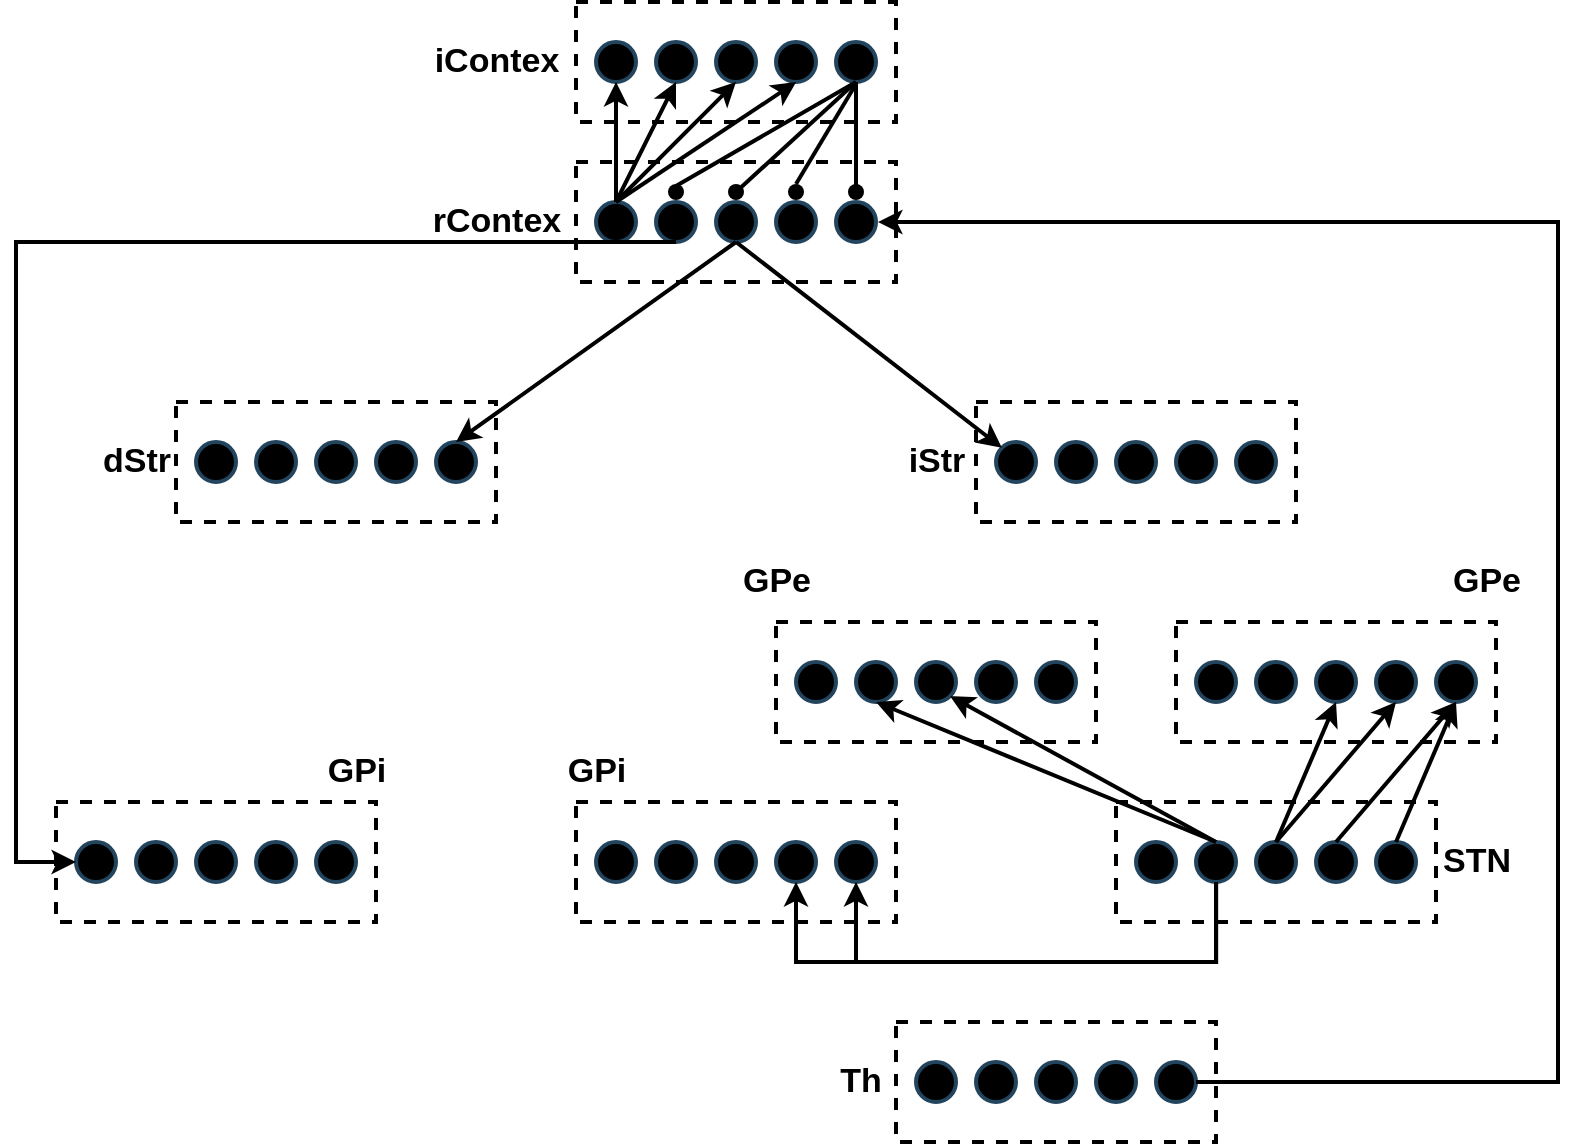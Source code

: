 <mxfile version="15.5.2" type="github">
  <diagram id="oFABFcn0fXLJ02nTMMUT" name="Page-1">
    <mxGraphModel dx="1203" dy="696" grid="1" gridSize="10" guides="1" tooltips="1" connect="1" arrows="1" fold="1" page="1" pageScale="1" pageWidth="1169" pageHeight="1654" math="0" shadow="0">
      <root>
        <mxCell id="0" />
        <mxCell id="1" parent="0" />
        <mxCell id="o1W1Na06IDnaMDjmopv1-2" value="" style="rounded=0;whiteSpace=wrap;html=1;dashed=1;strokeWidth=2;" vertex="1" parent="1">
          <mxGeometry x="120" y="240" width="160" height="60" as="geometry" />
        </mxCell>
        <mxCell id="o1W1Na06IDnaMDjmopv1-5" value="" style="ellipse;whiteSpace=wrap;html=1;aspect=fixed;strokeWidth=2;fillColor=#000000;strokeColor=#23445d;" vertex="1" parent="1">
          <mxGeometry x="130" y="260" width="20" height="20" as="geometry" />
        </mxCell>
        <mxCell id="o1W1Na06IDnaMDjmopv1-6" value="" style="ellipse;whiteSpace=wrap;html=1;aspect=fixed;strokeWidth=2;fillColor=#000000;strokeColor=#23445d;" vertex="1" parent="1">
          <mxGeometry x="160" y="260" width="20" height="20" as="geometry" />
        </mxCell>
        <mxCell id="o1W1Na06IDnaMDjmopv1-7" value="" style="ellipse;whiteSpace=wrap;html=1;aspect=fixed;strokeWidth=2;fillColor=#000000;strokeColor=#23445d;" vertex="1" parent="1">
          <mxGeometry x="190" y="260" width="20" height="20" as="geometry" />
        </mxCell>
        <mxCell id="o1W1Na06IDnaMDjmopv1-8" value="" style="ellipse;whiteSpace=wrap;html=1;aspect=fixed;strokeWidth=2;fillColor=#000000;strokeColor=#23445d;" vertex="1" parent="1">
          <mxGeometry x="220" y="260" width="20" height="20" as="geometry" />
        </mxCell>
        <mxCell id="o1W1Na06IDnaMDjmopv1-9" value="" style="ellipse;whiteSpace=wrap;html=1;aspect=fixed;strokeWidth=2;fillColor=#000000;strokeColor=#23445d;" vertex="1" parent="1">
          <mxGeometry x="250" y="260" width="20" height="20" as="geometry" />
        </mxCell>
        <mxCell id="o1W1Na06IDnaMDjmopv1-12" value="" style="rounded=0;whiteSpace=wrap;html=1;dashed=1;strokeWidth=2;" vertex="1" parent="1">
          <mxGeometry x="320" y="120" width="160" height="60" as="geometry" />
        </mxCell>
        <mxCell id="o1W1Na06IDnaMDjmopv1-13" value="" style="ellipse;whiteSpace=wrap;html=1;aspect=fixed;strokeWidth=2;fillColor=#000000;strokeColor=#23445d;" vertex="1" parent="1">
          <mxGeometry x="330" y="140" width="20" height="20" as="geometry" />
        </mxCell>
        <mxCell id="o1W1Na06IDnaMDjmopv1-14" value="" style="ellipse;whiteSpace=wrap;html=1;aspect=fixed;strokeWidth=2;fillColor=#000000;strokeColor=#23445d;" vertex="1" parent="1">
          <mxGeometry x="360" y="140" width="20" height="20" as="geometry" />
        </mxCell>
        <mxCell id="o1W1Na06IDnaMDjmopv1-15" value="" style="ellipse;whiteSpace=wrap;html=1;aspect=fixed;strokeWidth=2;fillColor=#000000;strokeColor=#23445d;" vertex="1" parent="1">
          <mxGeometry x="390" y="140" width="20" height="20" as="geometry" />
        </mxCell>
        <mxCell id="o1W1Na06IDnaMDjmopv1-16" value="" style="ellipse;whiteSpace=wrap;html=1;aspect=fixed;strokeWidth=2;fillColor=#000000;strokeColor=#23445d;" vertex="1" parent="1">
          <mxGeometry x="420" y="140" width="20" height="20" as="geometry" />
        </mxCell>
        <mxCell id="o1W1Na06IDnaMDjmopv1-17" value="" style="ellipse;whiteSpace=wrap;html=1;aspect=fixed;strokeWidth=2;fillColor=#000000;strokeColor=#23445d;" vertex="1" parent="1">
          <mxGeometry x="450" y="140" width="20" height="20" as="geometry" />
        </mxCell>
        <mxCell id="o1W1Na06IDnaMDjmopv1-18" value="" style="rounded=0;whiteSpace=wrap;html=1;dashed=1;strokeWidth=2;" vertex="1" parent="1">
          <mxGeometry x="520" y="240" width="160" height="60" as="geometry" />
        </mxCell>
        <mxCell id="o1W1Na06IDnaMDjmopv1-19" value="" style="ellipse;whiteSpace=wrap;html=1;aspect=fixed;strokeWidth=2;fillColor=#000000;strokeColor=#23445d;" vertex="1" parent="1">
          <mxGeometry x="530" y="260" width="20" height="20" as="geometry" />
        </mxCell>
        <mxCell id="o1W1Na06IDnaMDjmopv1-20" value="" style="ellipse;whiteSpace=wrap;html=1;aspect=fixed;strokeWidth=2;fillColor=#000000;strokeColor=#23445d;" vertex="1" parent="1">
          <mxGeometry x="560" y="260" width="20" height="20" as="geometry" />
        </mxCell>
        <mxCell id="o1W1Na06IDnaMDjmopv1-21" value="" style="ellipse;whiteSpace=wrap;html=1;aspect=fixed;strokeWidth=2;fillColor=#000000;strokeColor=#23445d;" vertex="1" parent="1">
          <mxGeometry x="590" y="260" width="20" height="20" as="geometry" />
        </mxCell>
        <mxCell id="o1W1Na06IDnaMDjmopv1-22" value="" style="ellipse;whiteSpace=wrap;html=1;aspect=fixed;strokeWidth=2;fillColor=#000000;strokeColor=#23445d;" vertex="1" parent="1">
          <mxGeometry x="620" y="260" width="20" height="20" as="geometry" />
        </mxCell>
        <mxCell id="o1W1Na06IDnaMDjmopv1-23" value="" style="ellipse;whiteSpace=wrap;html=1;aspect=fixed;strokeWidth=2;fillColor=#000000;strokeColor=#23445d;" vertex="1" parent="1">
          <mxGeometry x="650" y="260" width="20" height="20" as="geometry" />
        </mxCell>
        <mxCell id="o1W1Na06IDnaMDjmopv1-24" value="" style="rounded=0;whiteSpace=wrap;html=1;dashed=1;strokeWidth=2;" vertex="1" parent="1">
          <mxGeometry x="320" y="40" width="160" height="60" as="geometry" />
        </mxCell>
        <mxCell id="o1W1Na06IDnaMDjmopv1-25" value="" style="ellipse;whiteSpace=wrap;html=1;aspect=fixed;strokeWidth=2;fillColor=#000000;strokeColor=#23445d;" vertex="1" parent="1">
          <mxGeometry x="330" y="60" width="20" height="20" as="geometry" />
        </mxCell>
        <mxCell id="o1W1Na06IDnaMDjmopv1-26" value="" style="ellipse;whiteSpace=wrap;html=1;aspect=fixed;strokeWidth=2;fillColor=#000000;strokeColor=#23445d;" vertex="1" parent="1">
          <mxGeometry x="360" y="60" width="20" height="20" as="geometry" />
        </mxCell>
        <mxCell id="o1W1Na06IDnaMDjmopv1-27" value="" style="ellipse;whiteSpace=wrap;html=1;aspect=fixed;strokeWidth=2;fillColor=#000000;strokeColor=#23445d;" vertex="1" parent="1">
          <mxGeometry x="390" y="60" width="20" height="20" as="geometry" />
        </mxCell>
        <mxCell id="o1W1Na06IDnaMDjmopv1-28" value="" style="ellipse;whiteSpace=wrap;html=1;aspect=fixed;strokeWidth=2;fillColor=#000000;strokeColor=#23445d;" vertex="1" parent="1">
          <mxGeometry x="420" y="60" width="20" height="20" as="geometry" />
        </mxCell>
        <mxCell id="o1W1Na06IDnaMDjmopv1-29" value="" style="ellipse;whiteSpace=wrap;html=1;aspect=fixed;strokeWidth=2;fillColor=#000000;strokeColor=#23445d;" vertex="1" parent="1">
          <mxGeometry x="450" y="60" width="20" height="20" as="geometry" />
        </mxCell>
        <mxCell id="o1W1Na06IDnaMDjmopv1-30" value="" style="rounded=0;whiteSpace=wrap;html=1;dashed=1;strokeWidth=2;" vertex="1" parent="1">
          <mxGeometry x="420" y="350" width="160" height="60" as="geometry" />
        </mxCell>
        <mxCell id="o1W1Na06IDnaMDjmopv1-31" value="" style="ellipse;whiteSpace=wrap;html=1;aspect=fixed;strokeWidth=2;fillColor=#000000;strokeColor=#23445d;" vertex="1" parent="1">
          <mxGeometry x="430" y="370" width="20" height="20" as="geometry" />
        </mxCell>
        <mxCell id="o1W1Na06IDnaMDjmopv1-32" value="" style="ellipse;whiteSpace=wrap;html=1;aspect=fixed;strokeWidth=2;fillColor=#000000;strokeColor=#23445d;" vertex="1" parent="1">
          <mxGeometry x="460" y="370" width="20" height="20" as="geometry" />
        </mxCell>
        <mxCell id="o1W1Na06IDnaMDjmopv1-33" value="" style="ellipse;whiteSpace=wrap;html=1;aspect=fixed;strokeWidth=2;fillColor=#000000;strokeColor=#23445d;" vertex="1" parent="1">
          <mxGeometry x="490" y="370" width="20" height="20" as="geometry" />
        </mxCell>
        <mxCell id="o1W1Na06IDnaMDjmopv1-34" value="" style="ellipse;whiteSpace=wrap;html=1;aspect=fixed;strokeWidth=2;fillColor=#000000;strokeColor=#23445d;" vertex="1" parent="1">
          <mxGeometry x="520" y="370" width="20" height="20" as="geometry" />
        </mxCell>
        <mxCell id="o1W1Na06IDnaMDjmopv1-35" value="" style="ellipse;whiteSpace=wrap;html=1;aspect=fixed;strokeWidth=2;fillColor=#000000;strokeColor=#23445d;" vertex="1" parent="1">
          <mxGeometry x="550" y="370" width="20" height="20" as="geometry" />
        </mxCell>
        <mxCell id="o1W1Na06IDnaMDjmopv1-36" value="" style="rounded=0;whiteSpace=wrap;html=1;dashed=1;strokeWidth=2;" vertex="1" parent="1">
          <mxGeometry x="620" y="350" width="160" height="60" as="geometry" />
        </mxCell>
        <mxCell id="o1W1Na06IDnaMDjmopv1-37" value="" style="ellipse;whiteSpace=wrap;html=1;aspect=fixed;strokeWidth=2;fillColor=#000000;strokeColor=#23445d;" vertex="1" parent="1">
          <mxGeometry x="630" y="370" width="20" height="20" as="geometry" />
        </mxCell>
        <mxCell id="o1W1Na06IDnaMDjmopv1-38" value="" style="ellipse;whiteSpace=wrap;html=1;aspect=fixed;strokeWidth=2;fillColor=#000000;strokeColor=#23445d;" vertex="1" parent="1">
          <mxGeometry x="660" y="370" width="20" height="20" as="geometry" />
        </mxCell>
        <mxCell id="o1W1Na06IDnaMDjmopv1-39" value="" style="ellipse;whiteSpace=wrap;html=1;aspect=fixed;strokeWidth=2;fillColor=#000000;strokeColor=#23445d;" vertex="1" parent="1">
          <mxGeometry x="690" y="370" width="20" height="20" as="geometry" />
        </mxCell>
        <mxCell id="o1W1Na06IDnaMDjmopv1-40" value="" style="ellipse;whiteSpace=wrap;html=1;aspect=fixed;strokeWidth=2;fillColor=#000000;strokeColor=#23445d;" vertex="1" parent="1">
          <mxGeometry x="720" y="370" width="20" height="20" as="geometry" />
        </mxCell>
        <mxCell id="o1W1Na06IDnaMDjmopv1-41" value="" style="ellipse;whiteSpace=wrap;html=1;aspect=fixed;strokeWidth=2;fillColor=#000000;strokeColor=#23445d;" vertex="1" parent="1">
          <mxGeometry x="750" y="370" width="20" height="20" as="geometry" />
        </mxCell>
        <mxCell id="o1W1Na06IDnaMDjmopv1-42" value="" style="rounded=0;whiteSpace=wrap;html=1;dashed=1;strokeWidth=2;" vertex="1" parent="1">
          <mxGeometry x="60" y="440" width="160" height="60" as="geometry" />
        </mxCell>
        <mxCell id="o1W1Na06IDnaMDjmopv1-43" value="" style="ellipse;whiteSpace=wrap;html=1;aspect=fixed;strokeWidth=2;fillColor=#000000;strokeColor=#23445d;" vertex="1" parent="1">
          <mxGeometry x="70" y="460" width="20" height="20" as="geometry" />
        </mxCell>
        <mxCell id="o1W1Na06IDnaMDjmopv1-44" value="" style="ellipse;whiteSpace=wrap;html=1;aspect=fixed;strokeWidth=2;fillColor=#000000;strokeColor=#23445d;" vertex="1" parent="1">
          <mxGeometry x="100" y="460" width="20" height="20" as="geometry" />
        </mxCell>
        <mxCell id="o1W1Na06IDnaMDjmopv1-45" value="" style="ellipse;whiteSpace=wrap;html=1;aspect=fixed;strokeWidth=2;fillColor=#000000;strokeColor=#23445d;" vertex="1" parent="1">
          <mxGeometry x="130" y="460" width="20" height="20" as="geometry" />
        </mxCell>
        <mxCell id="o1W1Na06IDnaMDjmopv1-46" value="" style="ellipse;whiteSpace=wrap;html=1;aspect=fixed;strokeWidth=2;fillColor=#000000;strokeColor=#23445d;" vertex="1" parent="1">
          <mxGeometry x="160" y="460" width="20" height="20" as="geometry" />
        </mxCell>
        <mxCell id="o1W1Na06IDnaMDjmopv1-47" value="" style="ellipse;whiteSpace=wrap;html=1;aspect=fixed;strokeWidth=2;fillColor=#000000;strokeColor=#23445d;" vertex="1" parent="1">
          <mxGeometry x="190" y="460" width="20" height="20" as="geometry" />
        </mxCell>
        <mxCell id="o1W1Na06IDnaMDjmopv1-48" value="" style="rounded=0;whiteSpace=wrap;html=1;dashed=1;strokeWidth=2;" vertex="1" parent="1">
          <mxGeometry x="320" y="440" width="160" height="60" as="geometry" />
        </mxCell>
        <mxCell id="o1W1Na06IDnaMDjmopv1-49" value="" style="ellipse;whiteSpace=wrap;html=1;aspect=fixed;strokeWidth=2;fillColor=#000000;strokeColor=#23445d;" vertex="1" parent="1">
          <mxGeometry x="330" y="460" width="20" height="20" as="geometry" />
        </mxCell>
        <mxCell id="o1W1Na06IDnaMDjmopv1-50" value="" style="ellipse;whiteSpace=wrap;html=1;aspect=fixed;strokeWidth=2;fillColor=#000000;strokeColor=#23445d;" vertex="1" parent="1">
          <mxGeometry x="360" y="460" width="20" height="20" as="geometry" />
        </mxCell>
        <mxCell id="o1W1Na06IDnaMDjmopv1-51" value="" style="ellipse;whiteSpace=wrap;html=1;aspect=fixed;strokeWidth=2;fillColor=#000000;strokeColor=#23445d;" vertex="1" parent="1">
          <mxGeometry x="390" y="460" width="20" height="20" as="geometry" />
        </mxCell>
        <mxCell id="o1W1Na06IDnaMDjmopv1-52" value="" style="ellipse;whiteSpace=wrap;html=1;aspect=fixed;strokeWidth=2;fillColor=#000000;strokeColor=#23445d;" vertex="1" parent="1">
          <mxGeometry x="420" y="460" width="20" height="20" as="geometry" />
        </mxCell>
        <mxCell id="o1W1Na06IDnaMDjmopv1-53" value="" style="ellipse;whiteSpace=wrap;html=1;aspect=fixed;strokeWidth=2;fillColor=#000000;strokeColor=#23445d;" vertex="1" parent="1">
          <mxGeometry x="450" y="460" width="20" height="20" as="geometry" />
        </mxCell>
        <mxCell id="o1W1Na06IDnaMDjmopv1-54" value="" style="rounded=0;whiteSpace=wrap;html=1;dashed=1;strokeWidth=2;" vertex="1" parent="1">
          <mxGeometry x="590" y="440" width="160" height="60" as="geometry" />
        </mxCell>
        <mxCell id="o1W1Na06IDnaMDjmopv1-55" value="" style="ellipse;whiteSpace=wrap;html=1;aspect=fixed;strokeWidth=2;fillColor=#000000;strokeColor=#23445d;" vertex="1" parent="1">
          <mxGeometry x="600" y="460" width="20" height="20" as="geometry" />
        </mxCell>
        <mxCell id="o1W1Na06IDnaMDjmopv1-56" value="" style="ellipse;whiteSpace=wrap;html=1;aspect=fixed;strokeWidth=2;fillColor=#000000;strokeColor=#23445d;" vertex="1" parent="1">
          <mxGeometry x="630" y="460" width="20" height="20" as="geometry" />
        </mxCell>
        <mxCell id="o1W1Na06IDnaMDjmopv1-57" value="" style="ellipse;whiteSpace=wrap;html=1;aspect=fixed;strokeWidth=2;fillColor=#000000;strokeColor=#23445d;" vertex="1" parent="1">
          <mxGeometry x="660" y="460" width="20" height="20" as="geometry" />
        </mxCell>
        <mxCell id="o1W1Na06IDnaMDjmopv1-58" value="" style="ellipse;whiteSpace=wrap;html=1;aspect=fixed;strokeWidth=2;fillColor=#000000;strokeColor=#23445d;" vertex="1" parent="1">
          <mxGeometry x="690" y="460" width="20" height="20" as="geometry" />
        </mxCell>
        <mxCell id="o1W1Na06IDnaMDjmopv1-59" value="" style="ellipse;whiteSpace=wrap;html=1;aspect=fixed;strokeWidth=2;fillColor=#000000;strokeColor=#23445d;" vertex="1" parent="1">
          <mxGeometry x="720" y="460" width="20" height="20" as="geometry" />
        </mxCell>
        <mxCell id="o1W1Na06IDnaMDjmopv1-60" value="" style="rounded=0;whiteSpace=wrap;html=1;dashed=1;strokeWidth=2;" vertex="1" parent="1">
          <mxGeometry x="480" y="550" width="160" height="60" as="geometry" />
        </mxCell>
        <mxCell id="o1W1Na06IDnaMDjmopv1-61" value="" style="ellipse;whiteSpace=wrap;html=1;aspect=fixed;strokeWidth=2;fillColor=#000000;strokeColor=#23445d;" vertex="1" parent="1">
          <mxGeometry x="490" y="570" width="20" height="20" as="geometry" />
        </mxCell>
        <mxCell id="o1W1Na06IDnaMDjmopv1-62" value="" style="ellipse;whiteSpace=wrap;html=1;aspect=fixed;strokeWidth=2;fillColor=#000000;strokeColor=#23445d;" vertex="1" parent="1">
          <mxGeometry x="520" y="570" width="20" height="20" as="geometry" />
        </mxCell>
        <mxCell id="o1W1Na06IDnaMDjmopv1-63" value="" style="ellipse;whiteSpace=wrap;html=1;aspect=fixed;strokeWidth=2;fillColor=#000000;strokeColor=#23445d;" vertex="1" parent="1">
          <mxGeometry x="550" y="570" width="20" height="20" as="geometry" />
        </mxCell>
        <mxCell id="o1W1Na06IDnaMDjmopv1-64" value="" style="ellipse;whiteSpace=wrap;html=1;aspect=fixed;strokeWidth=2;fillColor=#000000;strokeColor=#23445d;" vertex="1" parent="1">
          <mxGeometry x="580" y="570" width="20" height="20" as="geometry" />
        </mxCell>
        <mxCell id="o1W1Na06IDnaMDjmopv1-65" value="" style="ellipse;whiteSpace=wrap;html=1;aspect=fixed;strokeWidth=2;fillColor=#000000;strokeColor=#23445d;" vertex="1" parent="1">
          <mxGeometry x="610" y="570" width="20" height="20" as="geometry" />
        </mxCell>
        <mxCell id="o1W1Na06IDnaMDjmopv1-66" value="&lt;font style=&quot;font-size: 17px&quot;&gt;&lt;b&gt;rContex&lt;/b&gt;&lt;/font&gt;" style="text;html=1;align=center;verticalAlign=middle;resizable=0;points=[];autosize=1;strokeColor=none;fillColor=none;" vertex="1" parent="1">
          <mxGeometry x="240" y="140" width="80" height="20" as="geometry" />
        </mxCell>
        <mxCell id="o1W1Na06IDnaMDjmopv1-67" value="&lt;font style=&quot;font-size: 17px&quot;&gt;&lt;b&gt;iContex&lt;/b&gt;&lt;/font&gt;" style="text;html=1;align=center;verticalAlign=middle;resizable=0;points=[];autosize=1;strokeColor=none;fillColor=none;" vertex="1" parent="1">
          <mxGeometry x="240" y="60" width="80" height="20" as="geometry" />
        </mxCell>
        <mxCell id="o1W1Na06IDnaMDjmopv1-68" value="" style="endArrow=classic;html=1;rounded=0;fontSize=17;entryX=0.5;entryY=1;entryDx=0;entryDy=0;strokeWidth=2;" edge="1" parent="1" target="o1W1Na06IDnaMDjmopv1-25">
          <mxGeometry width="50" height="50" relative="1" as="geometry">
            <mxPoint x="340" y="140" as="sourcePoint" />
            <mxPoint x="390" y="90" as="targetPoint" />
          </mxGeometry>
        </mxCell>
        <mxCell id="o1W1Na06IDnaMDjmopv1-70" value="" style="endArrow=classic;html=1;rounded=0;fontSize=17;entryX=0.5;entryY=1;entryDx=0;entryDy=0;strokeWidth=2;" edge="1" parent="1" target="o1W1Na06IDnaMDjmopv1-26">
          <mxGeometry width="50" height="50" relative="1" as="geometry">
            <mxPoint x="340" y="140" as="sourcePoint" />
            <mxPoint x="350" y="90" as="targetPoint" />
          </mxGeometry>
        </mxCell>
        <mxCell id="o1W1Na06IDnaMDjmopv1-71" value="" style="endArrow=classic;html=1;rounded=0;fontSize=17;entryX=0.5;entryY=1;entryDx=0;entryDy=0;strokeWidth=2;" edge="1" parent="1" target="o1W1Na06IDnaMDjmopv1-27">
          <mxGeometry width="50" height="50" relative="1" as="geometry">
            <mxPoint x="340" y="140" as="sourcePoint" />
            <mxPoint x="360" y="100" as="targetPoint" />
          </mxGeometry>
        </mxCell>
        <mxCell id="o1W1Na06IDnaMDjmopv1-72" value="" style="endArrow=classic;html=1;rounded=0;fontSize=17;exitX=0.5;exitY=0;exitDx=0;exitDy=0;entryX=0.688;entryY=0.667;entryDx=0;entryDy=0;entryPerimeter=0;strokeWidth=2;" edge="1" parent="1" source="o1W1Na06IDnaMDjmopv1-13" target="o1W1Na06IDnaMDjmopv1-24">
          <mxGeometry width="50" height="50" relative="1" as="geometry">
            <mxPoint x="370" y="170" as="sourcePoint" />
            <mxPoint x="370" y="110" as="targetPoint" />
          </mxGeometry>
        </mxCell>
        <mxCell id="o1W1Na06IDnaMDjmopv1-73" value="" style="shape=waypoint;sketch=0;fillStyle=solid;size=6;pointerEvents=1;points=[];fillColor=none;resizable=0;rotatable=0;perimeter=centerPerimeter;snapToPoint=1;fontSize=17;strokeWidth=2;" vertex="1" parent="1">
          <mxGeometry x="380" y="115" width="40" height="40" as="geometry" />
        </mxCell>
        <mxCell id="o1W1Na06IDnaMDjmopv1-74" value="" style="shape=waypoint;sketch=0;fillStyle=solid;size=6;pointerEvents=1;points=[];fillColor=none;resizable=0;rotatable=0;perimeter=centerPerimeter;snapToPoint=1;fontSize=17;strokeWidth=2;" vertex="1" parent="1">
          <mxGeometry x="350" y="115" width="40" height="40" as="geometry" />
        </mxCell>
        <mxCell id="o1W1Na06IDnaMDjmopv1-75" value="" style="shape=waypoint;sketch=0;fillStyle=solid;size=6;pointerEvents=1;points=[];fillColor=none;resizable=0;rotatable=0;perimeter=centerPerimeter;snapToPoint=1;fontSize=17;strokeWidth=2;" vertex="1" parent="1">
          <mxGeometry x="410" y="115" width="40" height="40" as="geometry" />
        </mxCell>
        <mxCell id="o1W1Na06IDnaMDjmopv1-76" value="" style="shape=waypoint;sketch=0;fillStyle=solid;size=6;pointerEvents=1;points=[];fillColor=none;resizable=0;rotatable=0;perimeter=centerPerimeter;snapToPoint=1;fontSize=17;strokeWidth=2;" vertex="1" parent="1">
          <mxGeometry x="440" y="115" width="40" height="40" as="geometry" />
        </mxCell>
        <mxCell id="o1W1Na06IDnaMDjmopv1-77" value="" style="endArrow=none;html=1;rounded=0;fontSize=17;exitX=0.5;exitY=0.375;exitDx=0;exitDy=0;exitPerimeter=0;strokeWidth=2;" edge="1" parent="1" source="o1W1Na06IDnaMDjmopv1-73">
          <mxGeometry width="50" height="50" relative="1" as="geometry">
            <mxPoint x="410" y="130" as="sourcePoint" />
            <mxPoint x="460" y="80" as="targetPoint" />
          </mxGeometry>
        </mxCell>
        <mxCell id="o1W1Na06IDnaMDjmopv1-78" value="" style="endArrow=none;html=1;rounded=0;fontSize=17;strokeWidth=2;" edge="1" parent="1">
          <mxGeometry width="50" height="50" relative="1" as="geometry">
            <mxPoint x="370" y="132" as="sourcePoint" />
            <mxPoint x="460" y="80" as="targetPoint" />
          </mxGeometry>
        </mxCell>
        <mxCell id="o1W1Na06IDnaMDjmopv1-79" value="" style="endArrow=none;html=1;rounded=0;fontSize=17;exitX=-0.05;exitY=0.25;exitDx=0;exitDy=0;exitPerimeter=0;strokeWidth=2;" edge="1" parent="1" source="o1W1Na06IDnaMDjmopv1-76">
          <mxGeometry width="50" height="50" relative="1" as="geometry">
            <mxPoint x="520" y="120" as="sourcePoint" />
            <mxPoint x="460" y="80" as="targetPoint" />
          </mxGeometry>
        </mxCell>
        <mxCell id="o1W1Na06IDnaMDjmopv1-80" value="" style="endArrow=none;html=1;rounded=0;fontSize=17;entryX=0.5;entryY=1;entryDx=0;entryDy=0;strokeWidth=2;" edge="1" parent="1">
          <mxGeometry width="50" height="50" relative="1" as="geometry">
            <mxPoint x="430" y="131" as="sourcePoint" />
            <mxPoint x="460" y="81" as="targetPoint" />
          </mxGeometry>
        </mxCell>
        <mxCell id="o1W1Na06IDnaMDjmopv1-81" value="&lt;b&gt;dStr&lt;/b&gt;" style="text;html=1;align=center;verticalAlign=middle;resizable=0;points=[];autosize=1;strokeColor=none;fillColor=none;fontSize=17;" vertex="1" parent="1">
          <mxGeometry x="75" y="255" width="50" height="30" as="geometry" />
        </mxCell>
        <mxCell id="o1W1Na06IDnaMDjmopv1-82" value="&lt;b&gt;iStr&lt;/b&gt;" style="text;html=1;align=center;verticalAlign=middle;resizable=0;points=[];autosize=1;strokeColor=none;fillColor=none;fontSize=17;" vertex="1" parent="1">
          <mxGeometry x="480" y="255" width="40" height="30" as="geometry" />
        </mxCell>
        <mxCell id="o1W1Na06IDnaMDjmopv1-83" value="" style="endArrow=classic;html=1;rounded=0;fontSize=17;exitX=0.5;exitY=1;exitDx=0;exitDy=0;entryX=0.5;entryY=0;entryDx=0;entryDy=0;strokeWidth=2;" edge="1" parent="1" source="o1W1Na06IDnaMDjmopv1-15" target="o1W1Na06IDnaMDjmopv1-9">
          <mxGeometry width="50" height="50" relative="1" as="geometry">
            <mxPoint x="410" y="280" as="sourcePoint" />
            <mxPoint x="460" y="230" as="targetPoint" />
          </mxGeometry>
        </mxCell>
        <mxCell id="o1W1Na06IDnaMDjmopv1-84" value="" style="endArrow=classic;html=1;rounded=0;fontSize=17;exitX=0.5;exitY=1;exitDx=0;exitDy=0;entryX=0;entryY=0;entryDx=0;entryDy=0;strokeWidth=2;" edge="1" parent="1" source="o1W1Na06IDnaMDjmopv1-15" target="o1W1Na06IDnaMDjmopv1-19">
          <mxGeometry width="50" height="50" relative="1" as="geometry">
            <mxPoint x="410" y="170" as="sourcePoint" />
            <mxPoint x="270" y="270" as="targetPoint" />
          </mxGeometry>
        </mxCell>
        <mxCell id="o1W1Na06IDnaMDjmopv1-85" value="" style="edgeStyle=elbowEdgeStyle;elbow=vertical;endArrow=classic;html=1;rounded=0;fontSize=17;exitX=0.125;exitY=0.667;exitDx=0;exitDy=0;exitPerimeter=0;entryX=0;entryY=0.5;entryDx=0;entryDy=0;strokeWidth=2;" edge="1" parent="1" source="o1W1Na06IDnaMDjmopv1-12" target="o1W1Na06IDnaMDjmopv1-43">
          <mxGeometry width="50" height="50" relative="1" as="geometry">
            <mxPoint x="350" y="320" as="sourcePoint" />
            <mxPoint x="400" y="270" as="targetPoint" />
            <Array as="points">
              <mxPoint x="40" y="240" />
              <mxPoint x="40" y="200" />
              <mxPoint x="40" y="350" />
              <mxPoint x="190" y="170" />
              <mxPoint x="40" y="320" />
            </Array>
          </mxGeometry>
        </mxCell>
        <mxCell id="o1W1Na06IDnaMDjmopv1-87" value="" style="line;strokeWidth=2;html=1;fontSize=17;fillColor=#000000;" vertex="1" parent="1">
          <mxGeometry x="340" y="155" width="30" height="10" as="geometry" />
        </mxCell>
        <mxCell id="o1W1Na06IDnaMDjmopv1-88" value="&lt;b&gt;GPe&lt;/b&gt;" style="text;html=1;align=center;verticalAlign=middle;resizable=0;points=[];autosize=1;strokeColor=none;fillColor=none;fontSize=17;" vertex="1" parent="1">
          <mxGeometry x="395" y="315" width="50" height="30" as="geometry" />
        </mxCell>
        <mxCell id="o1W1Na06IDnaMDjmopv1-89" value="&lt;b&gt;GPe&lt;/b&gt;" style="text;html=1;align=center;verticalAlign=middle;resizable=0;points=[];autosize=1;strokeColor=none;fillColor=none;fontSize=17;" vertex="1" parent="1">
          <mxGeometry x="750" y="315" width="50" height="30" as="geometry" />
        </mxCell>
        <mxCell id="o1W1Na06IDnaMDjmopv1-90" value="&lt;b&gt;Th&lt;/b&gt;" style="text;html=1;align=center;verticalAlign=middle;resizable=0;points=[];autosize=1;strokeColor=none;fillColor=none;fontSize=17;" vertex="1" parent="1">
          <mxGeometry x="442" y="565" width="40" height="30" as="geometry" />
        </mxCell>
        <mxCell id="o1W1Na06IDnaMDjmopv1-91" value="&lt;b&gt;GPi&lt;/b&gt;" style="text;html=1;align=center;verticalAlign=middle;resizable=0;points=[];autosize=1;strokeColor=none;fillColor=none;fontSize=17;" vertex="1" parent="1">
          <mxGeometry x="190" y="410" width="40" height="30" as="geometry" />
        </mxCell>
        <mxCell id="o1W1Na06IDnaMDjmopv1-92" value="&lt;b&gt;GPi&lt;/b&gt;" style="text;html=1;align=center;verticalAlign=middle;resizable=0;points=[];autosize=1;strokeColor=none;fillColor=none;fontSize=17;" vertex="1" parent="1">
          <mxGeometry x="310" y="410" width="40" height="30" as="geometry" />
        </mxCell>
        <mxCell id="o1W1Na06IDnaMDjmopv1-93" value="&lt;b&gt;STN&lt;/b&gt;" style="text;html=1;align=center;verticalAlign=middle;resizable=0;points=[];autosize=1;strokeColor=none;fillColor=none;fontSize=17;" vertex="1" parent="1">
          <mxGeometry x="745" y="455" width="50" height="30" as="geometry" />
        </mxCell>
        <mxCell id="o1W1Na06IDnaMDjmopv1-94" value="" style="endArrow=classic;html=1;rounded=0;fontSize=17;strokeWidth=2;exitX=0.5;exitY=0;exitDx=0;exitDy=0;entryX=0.5;entryY=1;entryDx=0;entryDy=0;" edge="1" parent="1" source="o1W1Na06IDnaMDjmopv1-58" target="o1W1Na06IDnaMDjmopv1-41">
          <mxGeometry width="50" height="50" relative="1" as="geometry">
            <mxPoint x="500" y="380" as="sourcePoint" />
            <mxPoint x="550" y="330" as="targetPoint" />
          </mxGeometry>
        </mxCell>
        <mxCell id="o1W1Na06IDnaMDjmopv1-95" value="" style="endArrow=classic;html=1;rounded=0;fontSize=17;strokeWidth=2;exitX=0.5;exitY=0;exitDx=0;exitDy=0;entryX=0.5;entryY=1;entryDx=0;entryDy=0;" edge="1" parent="1" source="o1W1Na06IDnaMDjmopv1-59" target="o1W1Na06IDnaMDjmopv1-41">
          <mxGeometry width="50" height="50" relative="1" as="geometry">
            <mxPoint x="710" y="470" as="sourcePoint" />
            <mxPoint x="770" y="400" as="targetPoint" />
          </mxGeometry>
        </mxCell>
        <mxCell id="o1W1Na06IDnaMDjmopv1-96" value="" style="endArrow=classic;html=1;rounded=0;fontSize=17;strokeWidth=2;exitX=0.5;exitY=0;exitDx=0;exitDy=0;entryX=0.5;entryY=1;entryDx=0;entryDy=0;" edge="1" parent="1" source="o1W1Na06IDnaMDjmopv1-57" target="o1W1Na06IDnaMDjmopv1-40">
          <mxGeometry width="50" height="50" relative="1" as="geometry">
            <mxPoint x="720" y="480" as="sourcePoint" />
            <mxPoint x="780" y="410" as="targetPoint" />
          </mxGeometry>
        </mxCell>
        <mxCell id="o1W1Na06IDnaMDjmopv1-97" value="" style="endArrow=classic;html=1;rounded=0;fontSize=17;strokeWidth=2;entryX=0.5;entryY=1;entryDx=0;entryDy=0;" edge="1" parent="1" target="o1W1Na06IDnaMDjmopv1-39">
          <mxGeometry width="50" height="50" relative="1" as="geometry">
            <mxPoint x="670" y="460" as="sourcePoint" />
            <mxPoint x="790" y="420" as="targetPoint" />
          </mxGeometry>
        </mxCell>
        <mxCell id="o1W1Na06IDnaMDjmopv1-98" value="" style="endArrow=classic;html=1;rounded=0;fontSize=17;strokeWidth=2;exitX=0.5;exitY=0;exitDx=0;exitDy=0;entryX=1;entryY=1;entryDx=0;entryDy=0;" edge="1" parent="1" source="o1W1Na06IDnaMDjmopv1-56" target="o1W1Na06IDnaMDjmopv1-33">
          <mxGeometry width="50" height="50" relative="1" as="geometry">
            <mxPoint x="740" y="500" as="sourcePoint" />
            <mxPoint x="800" y="430" as="targetPoint" />
          </mxGeometry>
        </mxCell>
        <mxCell id="o1W1Na06IDnaMDjmopv1-99" value="" style="endArrow=classic;html=1;rounded=0;fontSize=17;strokeWidth=2;exitX=0.5;exitY=0;exitDx=0;exitDy=0;entryX=0.5;entryY=1;entryDx=0;entryDy=0;" edge="1" parent="1" source="o1W1Na06IDnaMDjmopv1-56" target="o1W1Na06IDnaMDjmopv1-32">
          <mxGeometry width="50" height="50" relative="1" as="geometry">
            <mxPoint x="750" y="510" as="sourcePoint" />
            <mxPoint x="810" y="440" as="targetPoint" />
          </mxGeometry>
        </mxCell>
        <mxCell id="o1W1Na06IDnaMDjmopv1-100" value="" style="edgeStyle=elbowEdgeStyle;elbow=vertical;endArrow=classic;html=1;rounded=0;fontSize=17;strokeWidth=2;exitX=0.313;exitY=0.667;exitDx=0;exitDy=0;exitPerimeter=0;entryX=0.5;entryY=1;entryDx=0;entryDy=0;" edge="1" parent="1" source="o1W1Na06IDnaMDjmopv1-54" target="o1W1Na06IDnaMDjmopv1-52">
          <mxGeometry width="50" height="50" relative="1" as="geometry">
            <mxPoint x="500" y="380" as="sourcePoint" />
            <mxPoint x="550" y="330" as="targetPoint" />
            <Array as="points">
              <mxPoint x="540" y="520" />
            </Array>
          </mxGeometry>
        </mxCell>
        <mxCell id="o1W1Na06IDnaMDjmopv1-102" value="" style="edgeStyle=elbowEdgeStyle;elbow=vertical;endArrow=classic;html=1;rounded=0;fontSize=17;strokeWidth=2;entryX=0.5;entryY=1;entryDx=0;entryDy=0;" edge="1" parent="1" target="o1W1Na06IDnaMDjmopv1-53">
          <mxGeometry width="50" height="50" relative="1" as="geometry">
            <mxPoint x="640" y="480" as="sourcePoint" />
            <mxPoint x="550" y="330" as="targetPoint" />
            <Array as="points">
              <mxPoint x="550" y="520" />
            </Array>
          </mxGeometry>
        </mxCell>
        <mxCell id="o1W1Na06IDnaMDjmopv1-104" value="" style="edgeStyle=elbowEdgeStyle;elbow=horizontal;endArrow=classic;html=1;rounded=0;fontSize=17;strokeWidth=2;" edge="1" parent="1">
          <mxGeometry width="50" height="50" relative="1" as="geometry">
            <mxPoint x="630" y="580" as="sourcePoint" />
            <mxPoint x="471" y="150" as="targetPoint" />
            <Array as="points">
              <mxPoint x="811" y="230" />
            </Array>
          </mxGeometry>
        </mxCell>
      </root>
    </mxGraphModel>
  </diagram>
</mxfile>
